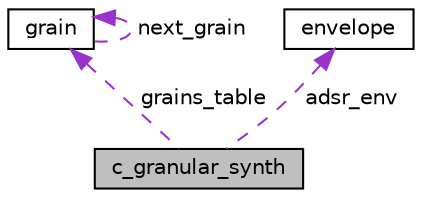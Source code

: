 digraph "c_granular_synth"
{
 // LATEX_PDF_SIZE
  edge [fontname="Helvetica",fontsize="10",labelfontname="Helvetica",labelfontsize="10"];
  node [fontname="Helvetica",fontsize="10",shape=record];
  Node1 [label="c_granular_synth",height=0.2,width=0.4,color="black", fillcolor="grey75", style="filled", fontcolor="black",tooltip="The Purde Data struct of the c_granular_synth~ object."];
  Node2 -> Node1 [dir="back",color="darkorchid3",fontsize="10",style="dashed",label=" grains_table" ];
  Node2 [label="grain",height=0.2,width=0.4,color="black", fillcolor="white", style="filled",URL="$structgrain.html",tooltip=" "];
  Node2 -> Node2 [dir="back",color="darkorchid3",fontsize="10",style="dashed",label=" next_grain" ];
  Node3 -> Node1 [dir="back",color="darkorchid3",fontsize="10",style="dashed",label=" adsr_env" ];
  Node3 [label="envelope",height=0.2,width=0.4,color="black", fillcolor="white", style="filled",URL="$structenvelope.html",tooltip=" "];
}
